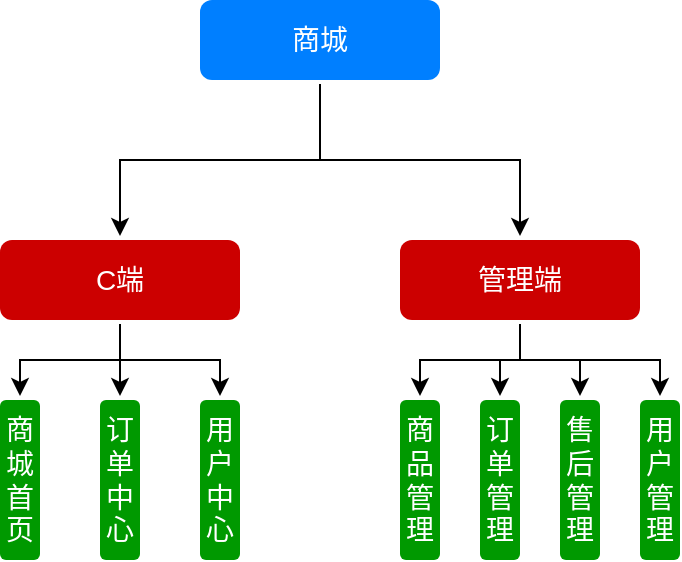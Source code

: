 <mxfile version="13.6.5" type="github">
  <diagram name="Page-1" id="2c0d36ab-eaac-3732-788b-9136903baeff">
    <mxGraphModel dx="2062" dy="1122" grid="1" gridSize="10" guides="1" tooltips="1" connect="1" arrows="1" fold="1" page="1" pageScale="1.5" pageWidth="1169" pageHeight="827" background="#ffffff" math="0" shadow="0">
      <root>
        <mxCell id="0" />
        <mxCell id="1" parent="0" />
        <mxCell id="Q5sC5LlM7Lq_minIbHFJ-141" value="" style="edgeStyle=elbowEdgeStyle;rounded=0;orthogonalLoop=1;jettySize=auto;elbow=vertical;html=1;" edge="1" parent="1" source="Q5sC5LlM7Lq_minIbHFJ-123" target="Q5sC5LlM7Lq_minIbHFJ-140">
          <mxGeometry relative="1" as="geometry" />
        </mxCell>
        <mxCell id="Q5sC5LlM7Lq_minIbHFJ-143" value="" style="edgeStyle=elbowEdgeStyle;rounded=0;orthogonalLoop=1;jettySize=auto;elbow=vertical;html=1;" edge="1" parent="1" source="Q5sC5LlM7Lq_minIbHFJ-123" target="Q5sC5LlM7Lq_minIbHFJ-142">
          <mxGeometry relative="1" as="geometry" />
        </mxCell>
        <mxCell id="Q5sC5LlM7Lq_minIbHFJ-123" value="商城" style="rounded=1;whiteSpace=wrap;html=1;strokeColor=none;strokeWidth=3;perimeterSpacing=2;fontSize=14;fontColor=#FFFFFF;fillColor=#007FFF;" vertex="1" parent="1">
          <mxGeometry x="330" y="120" width="120" height="40" as="geometry" />
        </mxCell>
        <mxCell id="Q5sC5LlM7Lq_minIbHFJ-147" value="" style="edgeStyle=elbowEdgeStyle;rounded=0;orthogonalLoop=1;jettySize=auto;elbow=vertical;html=1;" edge="1" parent="1" source="Q5sC5LlM7Lq_minIbHFJ-140" target="Q5sC5LlM7Lq_minIbHFJ-146">
          <mxGeometry relative="1" as="geometry" />
        </mxCell>
        <mxCell id="Q5sC5LlM7Lq_minIbHFJ-149" value="" style="edgeStyle=elbowEdgeStyle;rounded=0;orthogonalLoop=1;jettySize=auto;elbow=vertical;html=1;" edge="1" parent="1" source="Q5sC5LlM7Lq_minIbHFJ-140" target="Q5sC5LlM7Lq_minIbHFJ-148">
          <mxGeometry relative="1" as="geometry" />
        </mxCell>
        <mxCell id="Q5sC5LlM7Lq_minIbHFJ-151" value="" style="edgeStyle=elbowEdgeStyle;rounded=0;orthogonalLoop=1;jettySize=auto;elbow=vertical;html=1;" edge="1" parent="1" source="Q5sC5LlM7Lq_minIbHFJ-140" target="Q5sC5LlM7Lq_minIbHFJ-150">
          <mxGeometry relative="1" as="geometry" />
        </mxCell>
        <mxCell id="Q5sC5LlM7Lq_minIbHFJ-140" value="C端" style="rounded=1;whiteSpace=wrap;html=1;strokeColor=none;strokeWidth=3;perimeterSpacing=2;fontSize=14;fontColor=#FFFFFF;fillColor=#CC0000;" vertex="1" parent="1">
          <mxGeometry x="230" y="240" width="120" height="40" as="geometry" />
        </mxCell>
        <mxCell id="Q5sC5LlM7Lq_minIbHFJ-153" value="" style="edgeStyle=elbowEdgeStyle;rounded=0;orthogonalLoop=1;jettySize=auto;elbow=vertical;html=1;" edge="1" parent="1" source="Q5sC5LlM7Lq_minIbHFJ-142" target="Q5sC5LlM7Lq_minIbHFJ-152">
          <mxGeometry relative="1" as="geometry" />
        </mxCell>
        <mxCell id="Q5sC5LlM7Lq_minIbHFJ-184" style="edgeStyle=orthogonalEdgeStyle;rounded=0;orthogonalLoop=1;jettySize=auto;html=1;exitX=0.5;exitY=1;exitDx=0;exitDy=0;" edge="1" parent="1" source="Q5sC5LlM7Lq_minIbHFJ-142" target="Q5sC5LlM7Lq_minIbHFJ-179">
          <mxGeometry relative="1" as="geometry" />
        </mxCell>
        <mxCell id="Q5sC5LlM7Lq_minIbHFJ-185" style="edgeStyle=orthogonalEdgeStyle;rounded=0;orthogonalLoop=1;jettySize=auto;html=1;exitX=0.5;exitY=1;exitDx=0;exitDy=0;entryX=0.5;entryY=0;entryDx=0;entryDy=0;" edge="1" parent="1" source="Q5sC5LlM7Lq_minIbHFJ-142" target="Q5sC5LlM7Lq_minIbHFJ-181">
          <mxGeometry relative="1" as="geometry" />
        </mxCell>
        <mxCell id="Q5sC5LlM7Lq_minIbHFJ-186" style="edgeStyle=orthogonalEdgeStyle;rounded=0;orthogonalLoop=1;jettySize=auto;html=1;exitX=0.5;exitY=1;exitDx=0;exitDy=0;" edge="1" parent="1" source="Q5sC5LlM7Lq_minIbHFJ-142" target="Q5sC5LlM7Lq_minIbHFJ-182">
          <mxGeometry relative="1" as="geometry" />
        </mxCell>
        <mxCell id="Q5sC5LlM7Lq_minIbHFJ-142" value="管理端" style="rounded=1;whiteSpace=wrap;html=1;strokeColor=none;strokeWidth=3;perimeterSpacing=2;fontSize=14;fontColor=#FFFFFF;fillColor=#CC0000;" vertex="1" parent="1">
          <mxGeometry x="430" y="240" width="120" height="40" as="geometry" />
        </mxCell>
        <mxCell id="Q5sC5LlM7Lq_minIbHFJ-146" value="商城首页" style="rounded=1;whiteSpace=wrap;html=1;strokeColor=none;strokeWidth=3;perimeterSpacing=2;fontSize=14;fontColor=#FFFFFF;fillColor=#009900;" vertex="1" parent="1">
          <mxGeometry x="230" y="320" width="20" height="80" as="geometry" />
        </mxCell>
        <mxCell id="Q5sC5LlM7Lq_minIbHFJ-148" value="订单中心" style="rounded=1;whiteSpace=wrap;html=1;strokeColor=none;strokeWidth=3;perimeterSpacing=2;fontSize=14;fontColor=#FFFFFF;fillColor=#009900;" vertex="1" parent="1">
          <mxGeometry x="280" y="320" width="20" height="80" as="geometry" />
        </mxCell>
        <mxCell id="Q5sC5LlM7Lq_minIbHFJ-150" value="用户中心" style="rounded=1;whiteSpace=wrap;html=1;strokeColor=none;strokeWidth=3;perimeterSpacing=2;fontSize=14;fontColor=#FFFFFF;fillColor=#009900;" vertex="1" parent="1">
          <mxGeometry x="330" y="320" width="20" height="80" as="geometry" />
        </mxCell>
        <mxCell id="Q5sC5LlM7Lq_minIbHFJ-152" value="商品管理" style="rounded=1;whiteSpace=wrap;html=1;strokeColor=none;strokeWidth=3;perimeterSpacing=2;fontSize=14;fontColor=#FFFFFF;fillColor=#009900;" vertex="1" parent="1">
          <mxGeometry x="430" y="320" width="20" height="80" as="geometry" />
        </mxCell>
        <mxCell id="Q5sC5LlM7Lq_minIbHFJ-179" value="订单管理" style="rounded=1;whiteSpace=wrap;html=1;strokeColor=none;strokeWidth=3;perimeterSpacing=2;fontSize=14;fontColor=#FFFFFF;fillColor=#009900;" vertex="1" parent="1">
          <mxGeometry x="470" y="320" width="20" height="80" as="geometry" />
        </mxCell>
        <mxCell id="Q5sC5LlM7Lq_minIbHFJ-181" value="售后管理" style="rounded=1;whiteSpace=wrap;html=1;strokeColor=none;strokeWidth=3;perimeterSpacing=2;fontSize=14;fontColor=#FFFFFF;fillColor=#009900;" vertex="1" parent="1">
          <mxGeometry x="510" y="320" width="20" height="80" as="geometry" />
        </mxCell>
        <mxCell id="Q5sC5LlM7Lq_minIbHFJ-182" value="用户管理" style="rounded=1;whiteSpace=wrap;html=1;strokeColor=none;strokeWidth=3;perimeterSpacing=2;fontSize=14;fontColor=#FFFFFF;fillColor=#009900;" vertex="1" parent="1">
          <mxGeometry x="550" y="320" width="20" height="80" as="geometry" />
        </mxCell>
      </root>
    </mxGraphModel>
  </diagram>
</mxfile>
